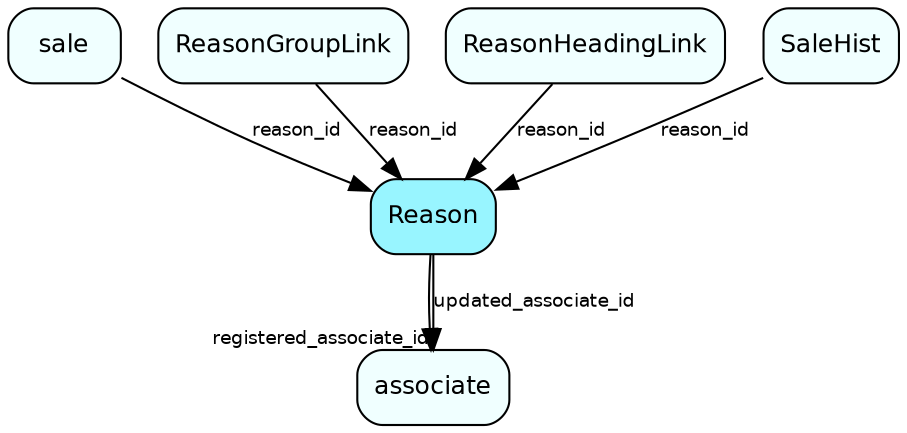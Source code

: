 digraph Reason  {
node [shape = box style="rounded, filled" fontname = "Helvetica" fontsize = "12" ]
edge [fontname = "Helvetica" fontsize = "9"]

Reason[fillcolor = "cadetblue1"]
associate[fillcolor = "azure1"]
sale[fillcolor = "azure1"]
ReasonGroupLink[fillcolor = "azure1"]
ReasonHeadingLink[fillcolor = "azure1"]
SaleHist[fillcolor = "azure1"]
Reason -> associate [headlabel = "registered_associate_id"]
Reason -> associate [label = "updated_associate_id"]
sale -> Reason [label = "reason_id"]
ReasonGroupLink -> Reason [label = "reason_id"]
ReasonHeadingLink -> Reason [label = "reason_id"]
SaleHist -> Reason [label = "reason_id"]
}
